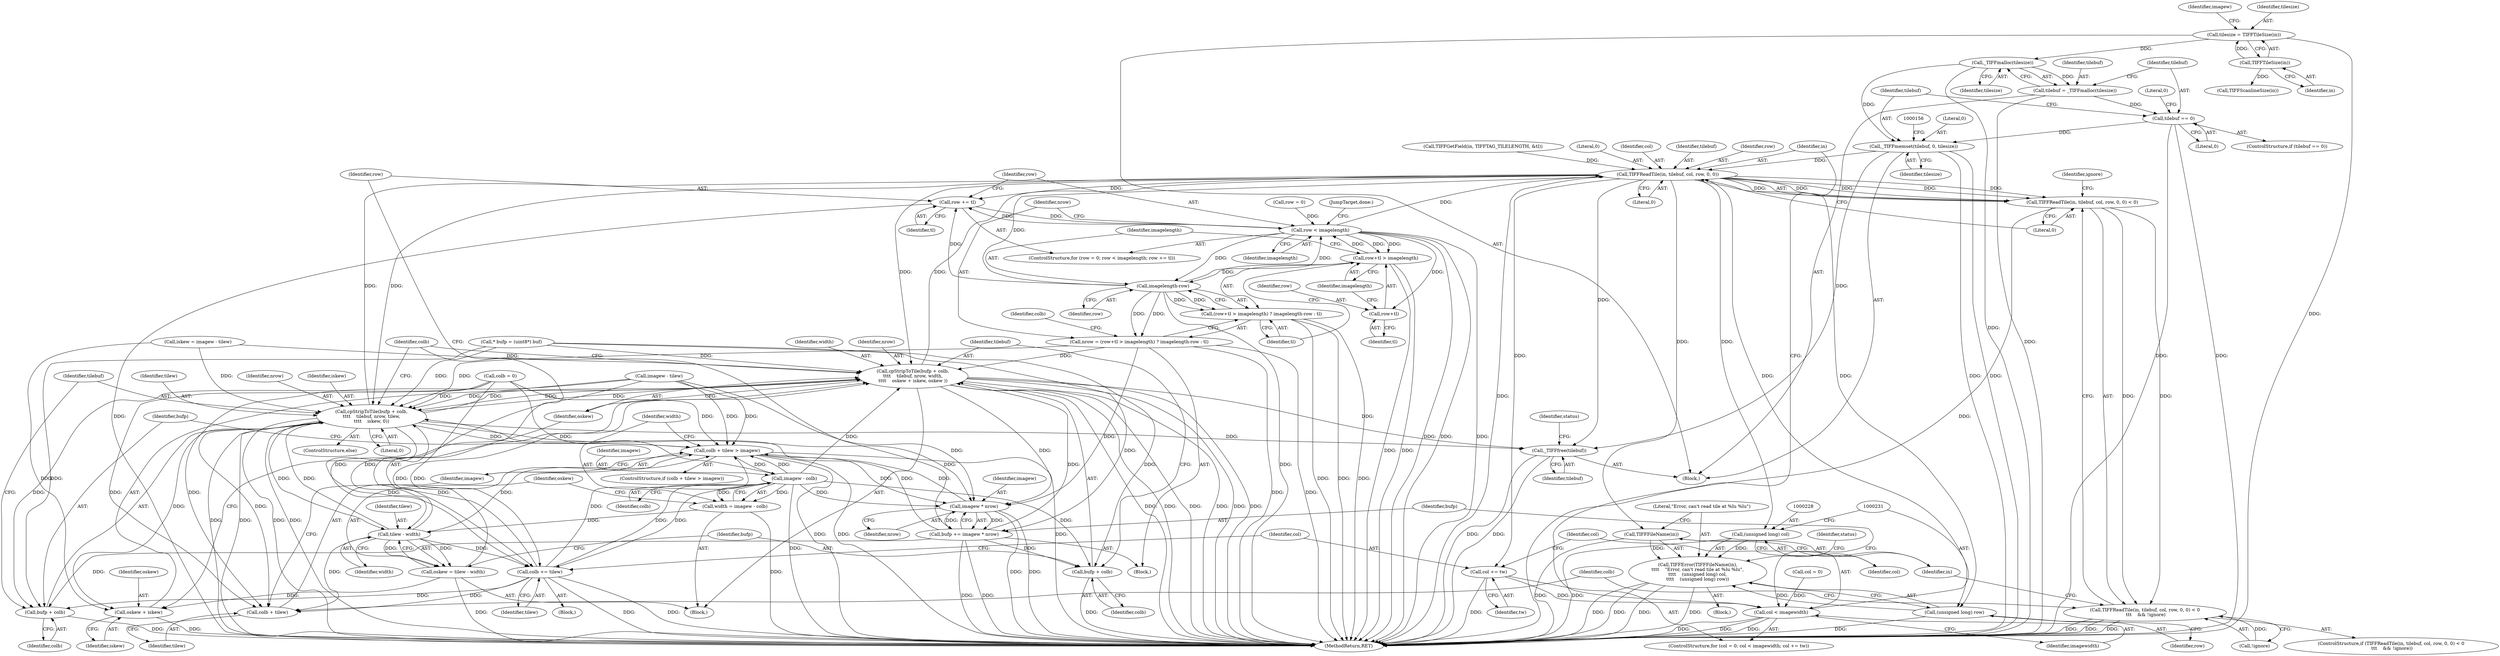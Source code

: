 digraph "1_libtiff_5ad9d8016fbb60109302d558f7edb2cb2a3bb8e3@API" {
"1000143" [label="(Call,_TIFFmalloc(tilesize))"];
"1000108" [label="(Call,tilesize = TIFFTileSize(in))"];
"1000110" [label="(Call,TIFFTileSize(in))"];
"1000141" [label="(Call,tilebuf = _TIFFmalloc(tilesize))"];
"1000146" [label="(Call,tilebuf == 0)"];
"1000151" [label="(Call,_TIFFmemset(tilebuf, 0, tilesize))"];
"1000212" [label="(Call,TIFFReadTile(in, tilebuf, col, row, 0, 0))"];
"1000176" [label="(Call,row += tl)"];
"1000173" [label="(Call,row < imagelength)"];
"1000184" [label="(Call,row+tl > imagelength)"];
"1000189" [label="(Call,imagelength-row)"];
"1000181" [label="(Call,nrow = (row+tl > imagelength) ? imagelength-row : tl)"];
"1000256" [label="(Call,cpStripToTile(bufp + colb,\n\t\t\t\t    tilebuf, nrow, width,\n\t\t\t\t    oskew + iskew, oskew ))"];
"1000268" [label="(Call,cpStripToTile(bufp + colb,\n\t\t\t\t    tilebuf, nrow, tilew,\n\t\t\t\t    iskew, 0))"];
"1000238" [label="(Call,colb + tilew > imagew)"];
"1000247" [label="(Call,imagew - colb)"];
"1000245" [label="(Call,width = imagew - colb)"];
"1000253" [label="(Call,tilew - width)"];
"1000239" [label="(Call,colb + tilew)"];
"1000251" [label="(Call,oskew = tilew - width)"];
"1000263" [label="(Call,oskew + iskew)"];
"1000277" [label="(Call,colb += tilew)"];
"1000269" [label="(Call,bufp + colb)"];
"1000257" [label="(Call,bufp + colb)"];
"1000282" [label="(Call,imagew * nrow)"];
"1000280" [label="(Call,bufp += imagew * nrow)"];
"1000286" [label="(Call,_TIFFfree(tilebuf))"];
"1000183" [label="(Call,(row+tl > imagelength) ? imagelength-row : tl)"];
"1000185" [label="(Call,row+tl)"];
"1000205" [label="(Call,col += tw)"];
"1000202" [label="(Call,col < imagewidth)"];
"1000211" [label="(Call,TIFFReadTile(in, tilebuf, col, row, 0, 0) < 0)"];
"1000210" [label="(Call,TIFFReadTile(in, tilebuf, col, row, 0, 0) < 0\n \t\t\t    && !ignore)"];
"1000224" [label="(Call,TIFFFileName(in))"];
"1000223" [label="(Call,TIFFError(TIFFFileName(in),\n\t\t\t\t    \"Error, can't read tile at %lu %lu\",\n\t\t\t\t    (unsigned long) col,\n\t\t\t\t    (unsigned long) row))"];
"1000227" [label="(Call,(unsigned long) col)"];
"1000230" [label="(Call,(unsigned long) row)"];
"1000219" [label="(Literal,0)"];
"1000263" [label="(Call,oskew + iskew)"];
"1000274" [label="(Identifier,tilew)"];
"1000150" [label="(Literal,0)"];
"1000249" [label="(Identifier,colb)"];
"1000116" [label="(Call,TIFFScanlineSize(in))"];
"1000191" [label="(Identifier,row)"];
"1000272" [label="(Identifier,tilebuf)"];
"1000245" [label="(Call,width = imagew - colb)"];
"1000257" [label="(Call,bufp + colb)"];
"1000213" [label="(Identifier,in)"];
"1000280" [label="(Call,bufp += imagew * nrow)"];
"1000176" [label="(Call,row += tl)"];
"1000199" [label="(Call,col = 0)"];
"1000232" [label="(Identifier,row)"];
"1000266" [label="(Identifier,oskew)"];
"1000179" [label="(Block,)"];
"1000192" [label="(Identifier,tl)"];
"1000229" [label="(Identifier,col)"];
"1000143" [label="(Call,_TIFFmalloc(tilesize))"];
"1000275" [label="(Identifier,iskew)"];
"1000281" [label="(Identifier,bufp)"];
"1000154" [label="(Identifier,tilesize)"];
"1000254" [label="(Identifier,tilew)"];
"1000282" [label="(Call,imagew * nrow)"];
"1000230" [label="(Call,(unsigned long) row)"];
"1000239" [label="(Call,colb + tilew)"];
"1000270" [label="(Identifier,bufp)"];
"1000278" [label="(Identifier,colb)"];
"1000222" [label="(Block,)"];
"1000186" [label="(Identifier,row)"];
"1000147" [label="(Identifier,tilebuf)"];
"1000183" [label="(Call,(row+tl > imagelength) ? imagelength-row : tl)"];
"1000212" [label="(Call,TIFFReadTile(in, tilebuf, col, row, 0, 0))"];
"1000185" [label="(Call,row+tl)"];
"1000261" [label="(Identifier,nrow)"];
"1000243" [label="(Block,)"];
"1000142" [label="(Identifier,tilebuf)"];
"1000177" [label="(Identifier,row)"];
"1000277" [label="(Call,colb += tilew)"];
"1000286" [label="(Call,_TIFFfree(tilebuf))"];
"1000148" [label="(Literal,0)"];
"1000211" [label="(Call,TIFFReadTile(in, tilebuf, col, row, 0, 0) < 0)"];
"1000203" [label="(Identifier,col)"];
"1000170" [label="(Call,row = 0)"];
"1000283" [label="(Identifier,imagew)"];
"1000290" [label="(MethodReturn,RET)"];
"1000205" [label="(Call,col += tw)"];
"1000174" [label="(Identifier,row)"];
"1000260" [label="(Identifier,tilebuf)"];
"1000164" [label="(Call,TIFFGetField(in, TIFFTAG_TILELENGTH, &tl))"];
"1000184" [label="(Call,row+tl > imagelength)"];
"1000190" [label="(Identifier,imagelength)"];
"1000182" [label="(Identifier,nrow)"];
"1000141" [label="(Call,tilebuf = _TIFFmalloc(tilesize))"];
"1000284" [label="(Identifier,nrow)"];
"1000151" [label="(Call,_TIFFmemset(tilebuf, 0, tilesize))"];
"1000287" [label="(Identifier,tilebuf)"];
"1000126" [label="(Call,imagew - tilew)"];
"1000259" [label="(Identifier,colb)"];
"1000221" [label="(Identifier,ignore)"];
"1000207" [label="(Identifier,tw)"];
"1000237" [label="(ControlStructure,if (colb + tilew > imagew))"];
"1000267" [label="(ControlStructure,else)"];
"1000251" [label="(Call,oskew = tilew - width)"];
"1000217" [label="(Literal,0)"];
"1000268" [label="(Call,cpStripToTile(bufp + colb,\n\t\t\t\t    tilebuf, nrow, tilew,\n\t\t\t\t    iskew, 0))"];
"1000240" [label="(Identifier,colb)"];
"1000224" [label="(Call,TIFFFileName(in))"];
"1000111" [label="(Identifier,in)"];
"1000225" [label="(Identifier,in)"];
"1000187" [label="(Identifier,tl)"];
"1000215" [label="(Identifier,col)"];
"1000115" [label="(Identifier,imagew)"];
"1000279" [label="(Identifier,tilew)"];
"1000130" [label="(Call,* bufp = (uint8*) buf)"];
"1000169" [label="(ControlStructure,for (row = 0; row < imagelength; row += tl))"];
"1000189" [label="(Call,imagelength-row)"];
"1000247" [label="(Call,imagew - colb)"];
"1000109" [label="(Identifier,tilesize)"];
"1000256" [label="(Call,cpStripToTile(bufp + colb,\n\t\t\t\t    tilebuf, nrow, width,\n\t\t\t\t    oskew + iskew, oskew ))"];
"1000209" [label="(ControlStructure,if (TIFFReadTile(in, tilebuf, col, row, 0, 0) < 0\n \t\t\t    && !ignore))"];
"1000188" [label="(Identifier,imagelength)"];
"1000181" [label="(Call,nrow = (row+tl > imagelength) ? imagelength-row : tl)"];
"1000264" [label="(Identifier,oskew)"];
"1000206" [label="(Identifier,col)"];
"1000110" [label="(Call,TIFFTileSize(in))"];
"1000195" [label="(Identifier,colb)"];
"1000220" [label="(Call,!ignore)"];
"1000153" [label="(Literal,0)"];
"1000218" [label="(Literal,0)"];
"1000223" [label="(Call,TIFFError(TIFFFileName(in),\n\t\t\t\t    \"Error, can't read tile at %lu %lu\",\n\t\t\t\t    (unsigned long) col,\n\t\t\t\t    (unsigned long) row))"];
"1000253" [label="(Call,tilew - width)"];
"1000144" [label="(Identifier,tilesize)"];
"1000234" [label="(Identifier,status)"];
"1000124" [label="(Call,iskew = imagew - tilew)"];
"1000202" [label="(Call,col < imagewidth)"];
"1000248" [label="(Identifier,imagew)"];
"1000246" [label="(Identifier,width)"];
"1000198" [label="(ControlStructure,for (col = 0; col < imagewidth; col += tw))"];
"1000269" [label="(Call,bufp + colb)"];
"1000273" [label="(Identifier,nrow)"];
"1000146" [label="(Call,tilebuf == 0)"];
"1000265" [label="(Identifier,iskew)"];
"1000175" [label="(Identifier,imagelength)"];
"1000194" [label="(Call,colb = 0)"];
"1000108" [label="(Call,tilesize = TIFFTileSize(in))"];
"1000271" [label="(Identifier,colb)"];
"1000204" [label="(Identifier,imagewidth)"];
"1000214" [label="(Identifier,tilebuf)"];
"1000216" [label="(Identifier,row)"];
"1000242" [label="(Identifier,imagew)"];
"1000262" [label="(Identifier,width)"];
"1000210" [label="(Call,TIFFReadTile(in, tilebuf, col, row, 0, 0) < 0\n \t\t\t    && !ignore)"];
"1000258" [label="(Identifier,bufp)"];
"1000102" [label="(Block,)"];
"1000289" [label="(Identifier,status)"];
"1000178" [label="(Identifier,tl)"];
"1000173" [label="(Call,row < imagelength)"];
"1000241" [label="(Identifier,tilew)"];
"1000208" [label="(Block,)"];
"1000238" [label="(Call,colb + tilew > imagew)"];
"1000227" [label="(Call,(unsigned long) col)"];
"1000145" [label="(ControlStructure,if (tilebuf == 0))"];
"1000285" [label="(JumpTarget,done:)"];
"1000152" [label="(Identifier,tilebuf)"];
"1000252" [label="(Identifier,oskew)"];
"1000276" [label="(Literal,0)"];
"1000226" [label="(Literal,\"Error, can't read tile at %lu %lu\")"];
"1000255" [label="(Identifier,width)"];
"1000143" -> "1000141"  [label="AST: "];
"1000143" -> "1000144"  [label="CFG: "];
"1000144" -> "1000143"  [label="AST: "];
"1000141" -> "1000143"  [label="CFG: "];
"1000143" -> "1000290"  [label="DDG: "];
"1000143" -> "1000141"  [label="DDG: "];
"1000108" -> "1000143"  [label="DDG: "];
"1000143" -> "1000151"  [label="DDG: "];
"1000108" -> "1000102"  [label="AST: "];
"1000108" -> "1000110"  [label="CFG: "];
"1000109" -> "1000108"  [label="AST: "];
"1000110" -> "1000108"  [label="AST: "];
"1000115" -> "1000108"  [label="CFG: "];
"1000108" -> "1000290"  [label="DDG: "];
"1000110" -> "1000108"  [label="DDG: "];
"1000110" -> "1000111"  [label="CFG: "];
"1000111" -> "1000110"  [label="AST: "];
"1000110" -> "1000116"  [label="DDG: "];
"1000141" -> "1000102"  [label="AST: "];
"1000142" -> "1000141"  [label="AST: "];
"1000147" -> "1000141"  [label="CFG: "];
"1000141" -> "1000290"  [label="DDG: "];
"1000141" -> "1000146"  [label="DDG: "];
"1000146" -> "1000145"  [label="AST: "];
"1000146" -> "1000148"  [label="CFG: "];
"1000147" -> "1000146"  [label="AST: "];
"1000148" -> "1000146"  [label="AST: "];
"1000150" -> "1000146"  [label="CFG: "];
"1000152" -> "1000146"  [label="CFG: "];
"1000146" -> "1000290"  [label="DDG: "];
"1000146" -> "1000290"  [label="DDG: "];
"1000146" -> "1000151"  [label="DDG: "];
"1000151" -> "1000102"  [label="AST: "];
"1000151" -> "1000154"  [label="CFG: "];
"1000152" -> "1000151"  [label="AST: "];
"1000153" -> "1000151"  [label="AST: "];
"1000154" -> "1000151"  [label="AST: "];
"1000156" -> "1000151"  [label="CFG: "];
"1000151" -> "1000290"  [label="DDG: "];
"1000151" -> "1000290"  [label="DDG: "];
"1000151" -> "1000212"  [label="DDG: "];
"1000151" -> "1000286"  [label="DDG: "];
"1000212" -> "1000211"  [label="AST: "];
"1000212" -> "1000218"  [label="CFG: "];
"1000213" -> "1000212"  [label="AST: "];
"1000214" -> "1000212"  [label="AST: "];
"1000215" -> "1000212"  [label="AST: "];
"1000216" -> "1000212"  [label="AST: "];
"1000217" -> "1000212"  [label="AST: "];
"1000218" -> "1000212"  [label="AST: "];
"1000219" -> "1000212"  [label="CFG: "];
"1000212" -> "1000290"  [label="DDG: "];
"1000212" -> "1000176"  [label="DDG: "];
"1000212" -> "1000205"  [label="DDG: "];
"1000212" -> "1000211"  [label="DDG: "];
"1000212" -> "1000211"  [label="DDG: "];
"1000212" -> "1000211"  [label="DDG: "];
"1000212" -> "1000211"  [label="DDG: "];
"1000212" -> "1000211"  [label="DDG: "];
"1000164" -> "1000212"  [label="DDG: "];
"1000256" -> "1000212"  [label="DDG: "];
"1000268" -> "1000212"  [label="DDG: "];
"1000202" -> "1000212"  [label="DDG: "];
"1000189" -> "1000212"  [label="DDG: "];
"1000173" -> "1000212"  [label="DDG: "];
"1000212" -> "1000224"  [label="DDG: "];
"1000212" -> "1000227"  [label="DDG: "];
"1000212" -> "1000230"  [label="DDG: "];
"1000212" -> "1000256"  [label="DDG: "];
"1000212" -> "1000268"  [label="DDG: "];
"1000212" -> "1000286"  [label="DDG: "];
"1000176" -> "1000169"  [label="AST: "];
"1000176" -> "1000178"  [label="CFG: "];
"1000177" -> "1000176"  [label="AST: "];
"1000178" -> "1000176"  [label="AST: "];
"1000174" -> "1000176"  [label="CFG: "];
"1000176" -> "1000290"  [label="DDG: "];
"1000176" -> "1000173"  [label="DDG: "];
"1000189" -> "1000176"  [label="DDG: "];
"1000173" -> "1000176"  [label="DDG: "];
"1000173" -> "1000169"  [label="AST: "];
"1000173" -> "1000175"  [label="CFG: "];
"1000174" -> "1000173"  [label="AST: "];
"1000175" -> "1000173"  [label="AST: "];
"1000182" -> "1000173"  [label="CFG: "];
"1000285" -> "1000173"  [label="CFG: "];
"1000173" -> "1000290"  [label="DDG: "];
"1000173" -> "1000290"  [label="DDG: "];
"1000173" -> "1000290"  [label="DDG: "];
"1000170" -> "1000173"  [label="DDG: "];
"1000184" -> "1000173"  [label="DDG: "];
"1000189" -> "1000173"  [label="DDG: "];
"1000173" -> "1000184"  [label="DDG: "];
"1000173" -> "1000184"  [label="DDG: "];
"1000173" -> "1000185"  [label="DDG: "];
"1000173" -> "1000189"  [label="DDG: "];
"1000184" -> "1000183"  [label="AST: "];
"1000184" -> "1000188"  [label="CFG: "];
"1000185" -> "1000184"  [label="AST: "];
"1000188" -> "1000184"  [label="AST: "];
"1000190" -> "1000184"  [label="CFG: "];
"1000192" -> "1000184"  [label="CFG: "];
"1000184" -> "1000290"  [label="DDG: "];
"1000184" -> "1000290"  [label="DDG: "];
"1000184" -> "1000189"  [label="DDG: "];
"1000189" -> "1000183"  [label="AST: "];
"1000189" -> "1000191"  [label="CFG: "];
"1000190" -> "1000189"  [label="AST: "];
"1000191" -> "1000189"  [label="AST: "];
"1000183" -> "1000189"  [label="CFG: "];
"1000189" -> "1000290"  [label="DDG: "];
"1000189" -> "1000181"  [label="DDG: "];
"1000189" -> "1000181"  [label="DDG: "];
"1000189" -> "1000183"  [label="DDG: "];
"1000189" -> "1000183"  [label="DDG: "];
"1000181" -> "1000179"  [label="AST: "];
"1000181" -> "1000183"  [label="CFG: "];
"1000182" -> "1000181"  [label="AST: "];
"1000183" -> "1000181"  [label="AST: "];
"1000195" -> "1000181"  [label="CFG: "];
"1000181" -> "1000290"  [label="DDG: "];
"1000181" -> "1000290"  [label="DDG: "];
"1000181" -> "1000256"  [label="DDG: "];
"1000181" -> "1000268"  [label="DDG: "];
"1000181" -> "1000282"  [label="DDG: "];
"1000256" -> "1000243"  [label="AST: "];
"1000256" -> "1000266"  [label="CFG: "];
"1000257" -> "1000256"  [label="AST: "];
"1000260" -> "1000256"  [label="AST: "];
"1000261" -> "1000256"  [label="AST: "];
"1000262" -> "1000256"  [label="AST: "];
"1000263" -> "1000256"  [label="AST: "];
"1000266" -> "1000256"  [label="AST: "];
"1000278" -> "1000256"  [label="CFG: "];
"1000256" -> "1000290"  [label="DDG: "];
"1000256" -> "1000290"  [label="DDG: "];
"1000256" -> "1000290"  [label="DDG: "];
"1000256" -> "1000290"  [label="DDG: "];
"1000256" -> "1000290"  [label="DDG: "];
"1000256" -> "1000290"  [label="DDG: "];
"1000280" -> "1000256"  [label="DDG: "];
"1000130" -> "1000256"  [label="DDG: "];
"1000247" -> "1000256"  [label="DDG: "];
"1000268" -> "1000256"  [label="DDG: "];
"1000268" -> "1000256"  [label="DDG: "];
"1000253" -> "1000256"  [label="DDG: "];
"1000251" -> "1000256"  [label="DDG: "];
"1000124" -> "1000256"  [label="DDG: "];
"1000256" -> "1000268"  [label="DDG: "];
"1000256" -> "1000282"  [label="DDG: "];
"1000256" -> "1000286"  [label="DDG: "];
"1000268" -> "1000267"  [label="AST: "];
"1000268" -> "1000276"  [label="CFG: "];
"1000269" -> "1000268"  [label="AST: "];
"1000272" -> "1000268"  [label="AST: "];
"1000273" -> "1000268"  [label="AST: "];
"1000274" -> "1000268"  [label="AST: "];
"1000275" -> "1000268"  [label="AST: "];
"1000276" -> "1000268"  [label="AST: "];
"1000278" -> "1000268"  [label="CFG: "];
"1000268" -> "1000290"  [label="DDG: "];
"1000268" -> "1000290"  [label="DDG: "];
"1000268" -> "1000290"  [label="DDG: "];
"1000268" -> "1000290"  [label="DDG: "];
"1000268" -> "1000238"  [label="DDG: "];
"1000268" -> "1000239"  [label="DDG: "];
"1000268" -> "1000253"  [label="DDG: "];
"1000268" -> "1000263"  [label="DDG: "];
"1000280" -> "1000268"  [label="DDG: "];
"1000130" -> "1000268"  [label="DDG: "];
"1000194" -> "1000268"  [label="DDG: "];
"1000277" -> "1000268"  [label="DDG: "];
"1000126" -> "1000268"  [label="DDG: "];
"1000253" -> "1000268"  [label="DDG: "];
"1000124" -> "1000268"  [label="DDG: "];
"1000268" -> "1000277"  [label="DDG: "];
"1000268" -> "1000282"  [label="DDG: "];
"1000268" -> "1000286"  [label="DDG: "];
"1000238" -> "1000237"  [label="AST: "];
"1000238" -> "1000242"  [label="CFG: "];
"1000239" -> "1000238"  [label="AST: "];
"1000242" -> "1000238"  [label="AST: "];
"1000246" -> "1000238"  [label="CFG: "];
"1000270" -> "1000238"  [label="CFG: "];
"1000238" -> "1000290"  [label="DDG: "];
"1000238" -> "1000290"  [label="DDG: "];
"1000238" -> "1000290"  [label="DDG: "];
"1000194" -> "1000238"  [label="DDG: "];
"1000277" -> "1000238"  [label="DDG: "];
"1000126" -> "1000238"  [label="DDG: "];
"1000126" -> "1000238"  [label="DDG: "];
"1000253" -> "1000238"  [label="DDG: "];
"1000247" -> "1000238"  [label="DDG: "];
"1000282" -> "1000238"  [label="DDG: "];
"1000238" -> "1000247"  [label="DDG: "];
"1000238" -> "1000282"  [label="DDG: "];
"1000247" -> "1000245"  [label="AST: "];
"1000247" -> "1000249"  [label="CFG: "];
"1000248" -> "1000247"  [label="AST: "];
"1000249" -> "1000247"  [label="AST: "];
"1000245" -> "1000247"  [label="CFG: "];
"1000247" -> "1000290"  [label="DDG: "];
"1000247" -> "1000245"  [label="DDG: "];
"1000247" -> "1000245"  [label="DDG: "];
"1000194" -> "1000247"  [label="DDG: "];
"1000277" -> "1000247"  [label="DDG: "];
"1000247" -> "1000257"  [label="DDG: "];
"1000247" -> "1000277"  [label="DDG: "];
"1000247" -> "1000282"  [label="DDG: "];
"1000245" -> "1000243"  [label="AST: "];
"1000246" -> "1000245"  [label="AST: "];
"1000252" -> "1000245"  [label="CFG: "];
"1000245" -> "1000290"  [label="DDG: "];
"1000245" -> "1000253"  [label="DDG: "];
"1000253" -> "1000251"  [label="AST: "];
"1000253" -> "1000255"  [label="CFG: "];
"1000254" -> "1000253"  [label="AST: "];
"1000255" -> "1000253"  [label="AST: "];
"1000251" -> "1000253"  [label="CFG: "];
"1000253" -> "1000239"  [label="DDG: "];
"1000253" -> "1000251"  [label="DDG: "];
"1000253" -> "1000251"  [label="DDG: "];
"1000126" -> "1000253"  [label="DDG: "];
"1000253" -> "1000277"  [label="DDG: "];
"1000239" -> "1000241"  [label="CFG: "];
"1000240" -> "1000239"  [label="AST: "];
"1000241" -> "1000239"  [label="AST: "];
"1000242" -> "1000239"  [label="CFG: "];
"1000194" -> "1000239"  [label="DDG: "];
"1000277" -> "1000239"  [label="DDG: "];
"1000126" -> "1000239"  [label="DDG: "];
"1000251" -> "1000243"  [label="AST: "];
"1000252" -> "1000251"  [label="AST: "];
"1000258" -> "1000251"  [label="CFG: "];
"1000251" -> "1000290"  [label="DDG: "];
"1000251" -> "1000263"  [label="DDG: "];
"1000263" -> "1000265"  [label="CFG: "];
"1000264" -> "1000263"  [label="AST: "];
"1000265" -> "1000263"  [label="AST: "];
"1000266" -> "1000263"  [label="CFG: "];
"1000263" -> "1000290"  [label="DDG: "];
"1000124" -> "1000263"  [label="DDG: "];
"1000277" -> "1000208"  [label="AST: "];
"1000277" -> "1000279"  [label="CFG: "];
"1000278" -> "1000277"  [label="AST: "];
"1000279" -> "1000277"  [label="AST: "];
"1000206" -> "1000277"  [label="CFG: "];
"1000277" -> "1000290"  [label="DDG: "];
"1000277" -> "1000290"  [label="DDG: "];
"1000277" -> "1000269"  [label="DDG: "];
"1000194" -> "1000277"  [label="DDG: "];
"1000269" -> "1000271"  [label="CFG: "];
"1000270" -> "1000269"  [label="AST: "];
"1000271" -> "1000269"  [label="AST: "];
"1000272" -> "1000269"  [label="CFG: "];
"1000269" -> "1000290"  [label="DDG: "];
"1000280" -> "1000269"  [label="DDG: "];
"1000130" -> "1000269"  [label="DDG: "];
"1000194" -> "1000269"  [label="DDG: "];
"1000257" -> "1000259"  [label="CFG: "];
"1000258" -> "1000257"  [label="AST: "];
"1000259" -> "1000257"  [label="AST: "];
"1000260" -> "1000257"  [label="CFG: "];
"1000257" -> "1000290"  [label="DDG: "];
"1000280" -> "1000257"  [label="DDG: "];
"1000130" -> "1000257"  [label="DDG: "];
"1000282" -> "1000280"  [label="AST: "];
"1000282" -> "1000284"  [label="CFG: "];
"1000283" -> "1000282"  [label="AST: "];
"1000284" -> "1000282"  [label="AST: "];
"1000280" -> "1000282"  [label="CFG: "];
"1000282" -> "1000290"  [label="DDG: "];
"1000282" -> "1000290"  [label="DDG: "];
"1000282" -> "1000280"  [label="DDG: "];
"1000282" -> "1000280"  [label="DDG: "];
"1000126" -> "1000282"  [label="DDG: "];
"1000280" -> "1000179"  [label="AST: "];
"1000281" -> "1000280"  [label="AST: "];
"1000177" -> "1000280"  [label="CFG: "];
"1000280" -> "1000290"  [label="DDG: "];
"1000280" -> "1000290"  [label="DDG: "];
"1000130" -> "1000280"  [label="DDG: "];
"1000286" -> "1000102"  [label="AST: "];
"1000286" -> "1000287"  [label="CFG: "];
"1000287" -> "1000286"  [label="AST: "];
"1000289" -> "1000286"  [label="CFG: "];
"1000286" -> "1000290"  [label="DDG: "];
"1000286" -> "1000290"  [label="DDG: "];
"1000183" -> "1000192"  [label="CFG: "];
"1000192" -> "1000183"  [label="AST: "];
"1000183" -> "1000290"  [label="DDG: "];
"1000183" -> "1000290"  [label="DDG: "];
"1000183" -> "1000290"  [label="DDG: "];
"1000185" -> "1000187"  [label="CFG: "];
"1000186" -> "1000185"  [label="AST: "];
"1000187" -> "1000185"  [label="AST: "];
"1000188" -> "1000185"  [label="CFG: "];
"1000205" -> "1000198"  [label="AST: "];
"1000205" -> "1000207"  [label="CFG: "];
"1000206" -> "1000205"  [label="AST: "];
"1000207" -> "1000205"  [label="AST: "];
"1000203" -> "1000205"  [label="CFG: "];
"1000205" -> "1000290"  [label="DDG: "];
"1000205" -> "1000202"  [label="DDG: "];
"1000202" -> "1000198"  [label="AST: "];
"1000202" -> "1000204"  [label="CFG: "];
"1000203" -> "1000202"  [label="AST: "];
"1000204" -> "1000202"  [label="AST: "];
"1000213" -> "1000202"  [label="CFG: "];
"1000281" -> "1000202"  [label="CFG: "];
"1000202" -> "1000290"  [label="DDG: "];
"1000202" -> "1000290"  [label="DDG: "];
"1000202" -> "1000290"  [label="DDG: "];
"1000199" -> "1000202"  [label="DDG: "];
"1000211" -> "1000210"  [label="AST: "];
"1000211" -> "1000219"  [label="CFG: "];
"1000219" -> "1000211"  [label="AST: "];
"1000221" -> "1000211"  [label="CFG: "];
"1000210" -> "1000211"  [label="CFG: "];
"1000211" -> "1000290"  [label="DDG: "];
"1000211" -> "1000210"  [label="DDG: "];
"1000211" -> "1000210"  [label="DDG: "];
"1000210" -> "1000209"  [label="AST: "];
"1000210" -> "1000220"  [label="CFG: "];
"1000220" -> "1000210"  [label="AST: "];
"1000225" -> "1000210"  [label="CFG: "];
"1000240" -> "1000210"  [label="CFG: "];
"1000210" -> "1000290"  [label="DDG: "];
"1000210" -> "1000290"  [label="DDG: "];
"1000210" -> "1000290"  [label="DDG: "];
"1000220" -> "1000210"  [label="DDG: "];
"1000224" -> "1000223"  [label="AST: "];
"1000224" -> "1000225"  [label="CFG: "];
"1000225" -> "1000224"  [label="AST: "];
"1000226" -> "1000224"  [label="CFG: "];
"1000224" -> "1000290"  [label="DDG: "];
"1000224" -> "1000223"  [label="DDG: "];
"1000223" -> "1000222"  [label="AST: "];
"1000223" -> "1000230"  [label="CFG: "];
"1000226" -> "1000223"  [label="AST: "];
"1000227" -> "1000223"  [label="AST: "];
"1000230" -> "1000223"  [label="AST: "];
"1000234" -> "1000223"  [label="CFG: "];
"1000223" -> "1000290"  [label="DDG: "];
"1000223" -> "1000290"  [label="DDG: "];
"1000223" -> "1000290"  [label="DDG: "];
"1000223" -> "1000290"  [label="DDG: "];
"1000227" -> "1000223"  [label="DDG: "];
"1000230" -> "1000223"  [label="DDG: "];
"1000227" -> "1000229"  [label="CFG: "];
"1000228" -> "1000227"  [label="AST: "];
"1000229" -> "1000227"  [label="AST: "];
"1000231" -> "1000227"  [label="CFG: "];
"1000227" -> "1000290"  [label="DDG: "];
"1000230" -> "1000232"  [label="CFG: "];
"1000231" -> "1000230"  [label="AST: "];
"1000232" -> "1000230"  [label="AST: "];
"1000230" -> "1000290"  [label="DDG: "];
}
